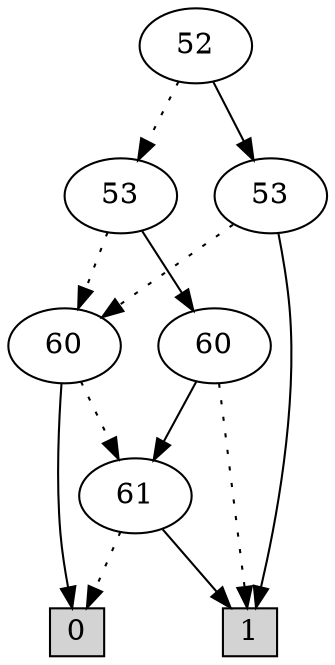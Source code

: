 digraph G {
0 [shape=box, label="0", style=filled, shape=box, height=0.3, width=0.3];
1 [shape=box, label="1", style=filled, shape=box, height=0.3, width=0.3];
4030 [label="52"];
4030 -> 4028 [style=dotted];
4030 -> 4029 [style=filled];
4028 [label="53"];
4028 -> 1054 [style=dotted];
4028 -> 1060 [style=filled];
1054 [label="60"];
1054 -> 124 [style=dotted];
1054 -> 0 [style=filled];
124 [label="61"];
124 -> 0 [style=dotted];
124 -> 1 [style=filled];
1060 [label="60"];
1060 -> 1 [style=dotted];
1060 -> 124 [style=filled];
4029 [label="53"];
4029 -> 1054 [style=dotted];
4029 -> 1 [style=filled];
}
